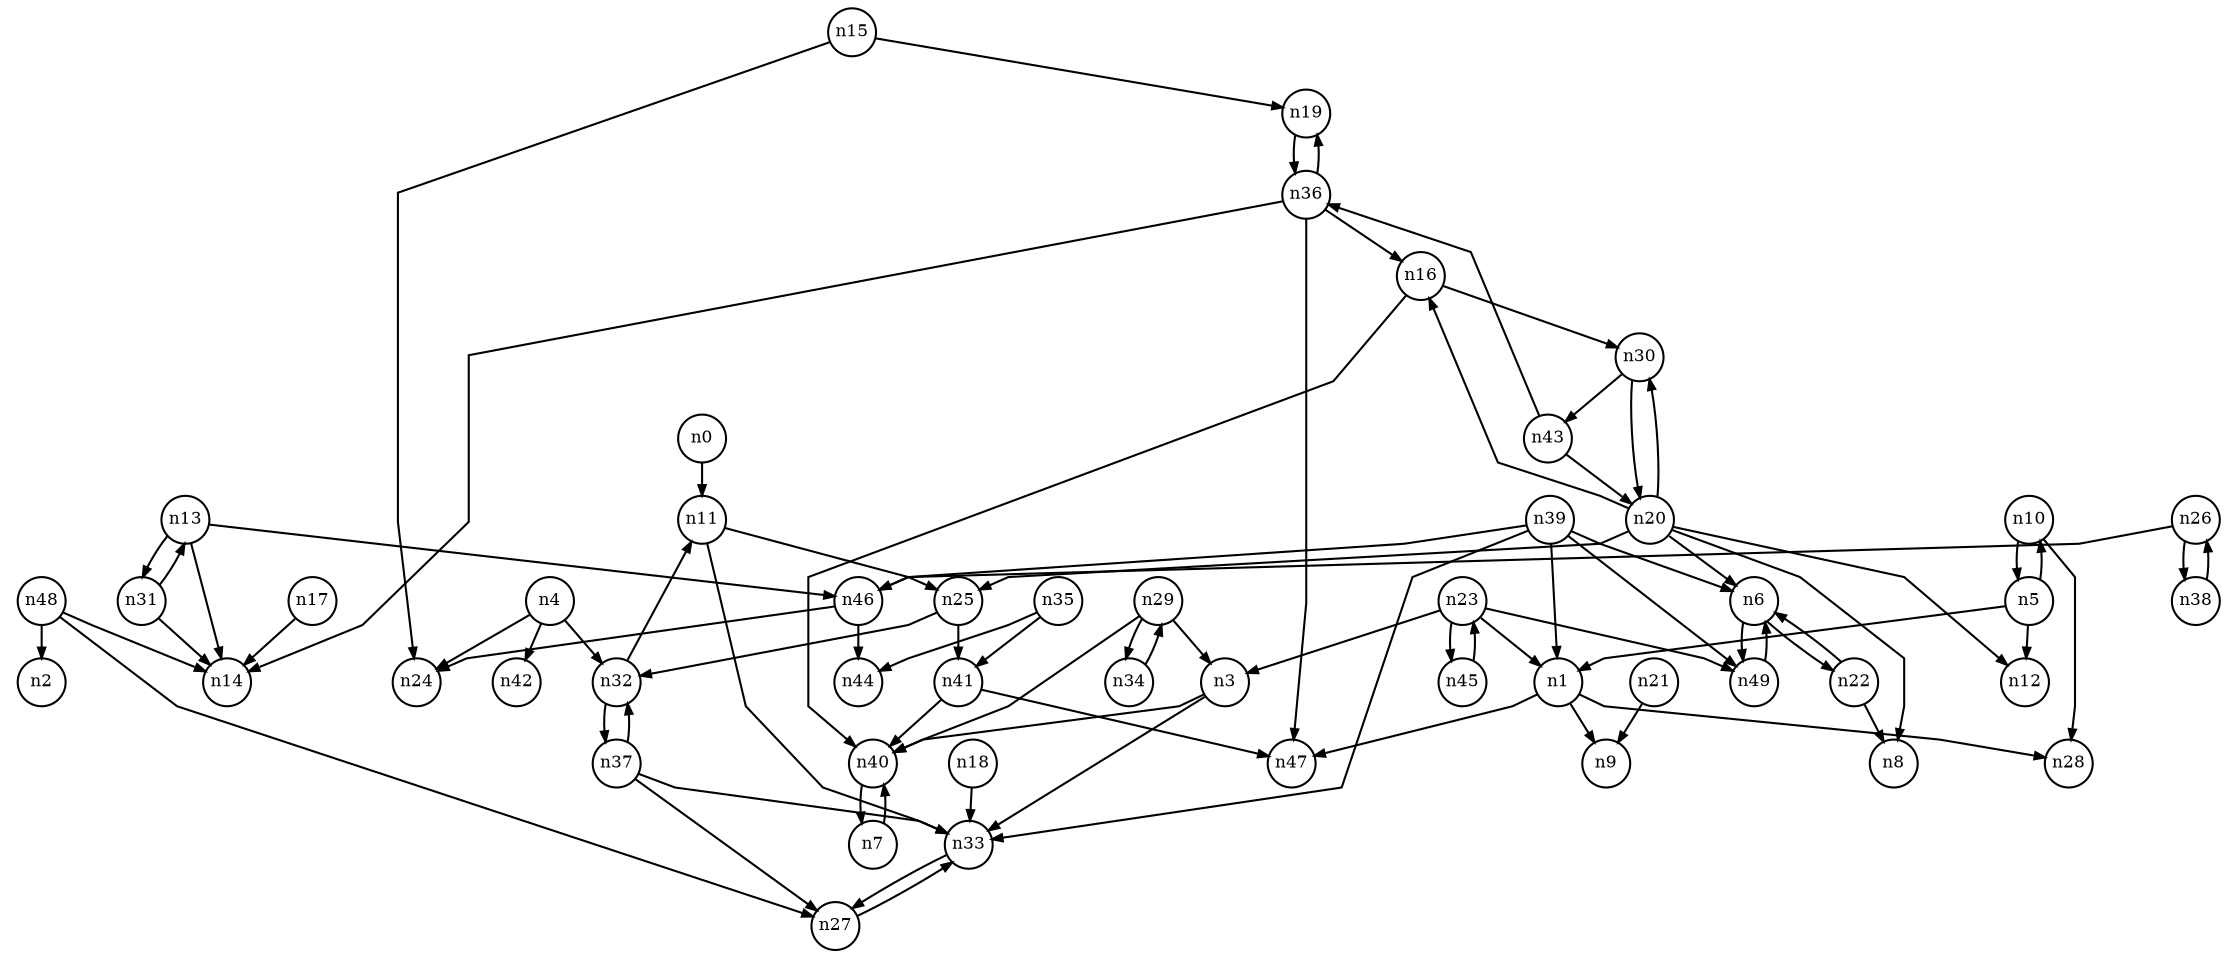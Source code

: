 digraph G{
splines=polyline;
ranksep=0.22;
nodesep=0.22;
nodesize=0.16;
fontsize=8
edge [arrowsize=0.5]
node [fontsize=8 shape=circle width=0.32 fixedsize=shape];

n11 -> n25
n11 -> n33
n0 -> n11
n1 -> n9
n1 -> n28
n1 -> n47
n33 -> n27
n3 -> n33
n3 -> n40
n40 -> n7
n4 -> n24
n4 -> n32
n4 -> n42
n32 -> n11
n32 -> n37
n5 -> n1
n5 -> n10
n5 -> n12
n10 -> n28
n10 -> n5
n49 -> n6
n6 -> n49
n6 -> n22
n7 -> n40
n25 -> n41
n25 -> n32
n13 -> n14
n13 -> n31
n13 -> n46
n31 -> n14
n31 -> n13
n46 -> n24
n46 -> n44
n19 -> n36
n15 -> n19
n15 -> n24
n16 -> n40
n16 -> n30
n17 -> n14
n18 -> n33
n20 -> n6
n20 -> n8
n20 -> n12
n20 -> n16
n20 -> n25
n20 -> n30
n30 -> n43
n30 -> n20
n21 -> n9
n22 -> n6
n22 -> n8
n23 -> n1
n23 -> n3
n23 -> n45
n23 -> n49
n45 -> n23
n41 -> n40
n41 -> n47
n38 -> n26
n26 -> n38
n26 -> n46
n27 -> n33
n29 -> n3
n29 -> n34
n29 -> n40
n34 -> n29
n43 -> n36
n43 -> n20
n37 -> n27
n37 -> n33
n37 -> n32
n35 -> n41
n35 -> n44
n36 -> n14
n36 -> n16
n36 -> n19
n36 -> n47
n39 -> n1
n39 -> n6
n39 -> n33
n39 -> n46
n39 -> n49
n48 -> n2
n48 -> n14
n48 -> n27
}
